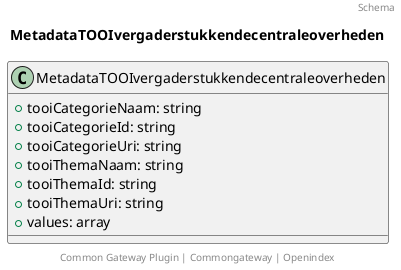 @startuml
title: MetadataTOOIvergaderstukkendecentraleoverheden
footer: Common Gateway Plugin | Commongateway | Openindex 
header: Schema

class MetadataTOOIvergaderstukkendecentraleoverheden {
  + tooiCategorieNaam: string
  + tooiCategorieId: string
  + tooiCategorieUri: string
  + tooiThemaNaam: string
  + tooiThemaId: string
  + tooiThemaUri: string
  + values: array
}
@enduml
